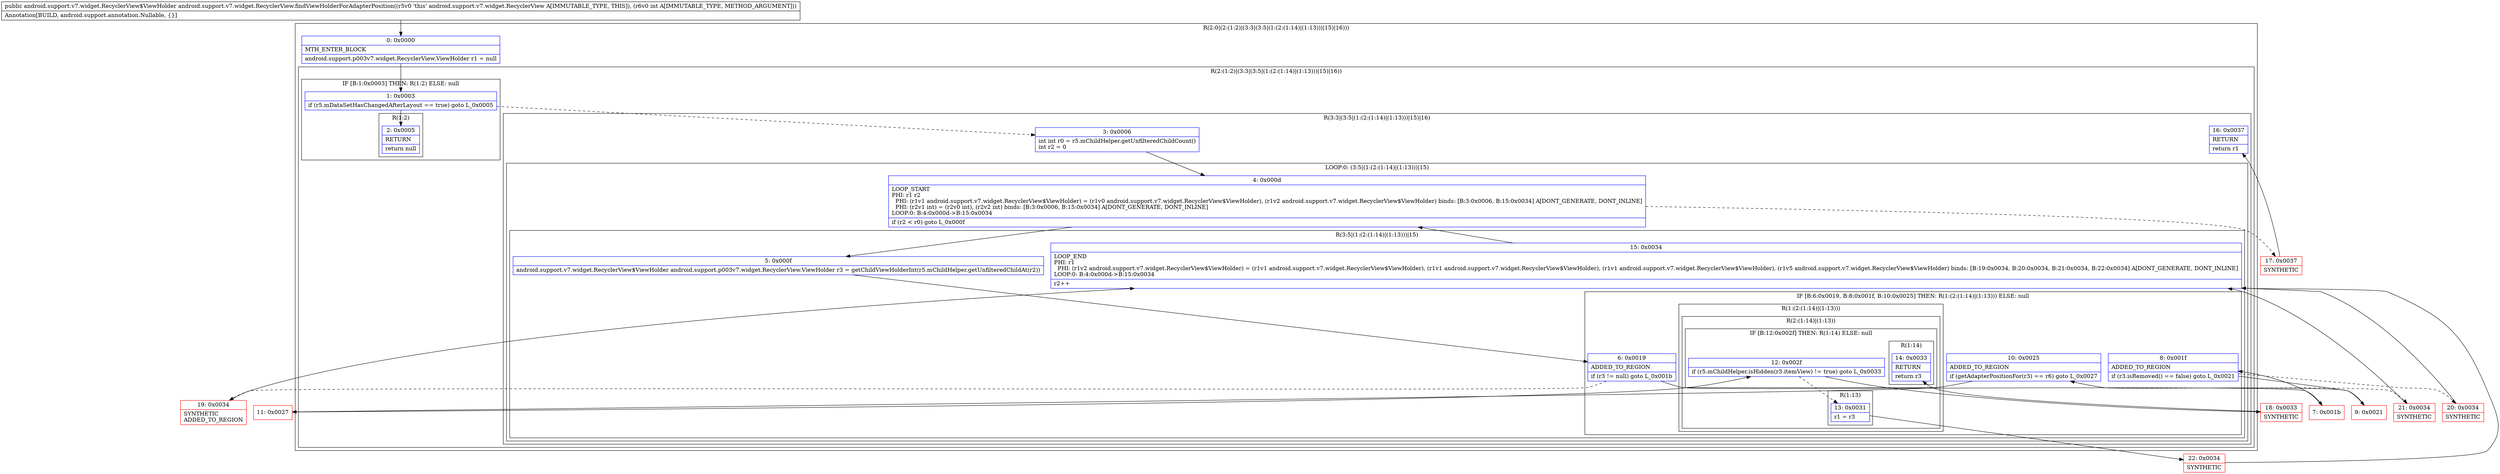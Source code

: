 digraph "CFG forandroid.support.v7.widget.RecyclerView.findViewHolderForAdapterPosition(I)Landroid\/support\/v7\/widget\/RecyclerView$ViewHolder;" {
subgraph cluster_Region_2103147788 {
label = "R(2:0|(2:(1:2)|(3:3|(3:5|(1:(2:(1:14)|(1:13)))|15)|16)))";
node [shape=record,color=blue];
Node_0 [shape=record,label="{0\:\ 0x0000|MTH_ENTER_BLOCK\l|android.support.p003v7.widget.RecyclerView.ViewHolder r1 = null\l}"];
subgraph cluster_Region_861017174 {
label = "R(2:(1:2)|(3:3|(3:5|(1:(2:(1:14)|(1:13)))|15)|16))";
node [shape=record,color=blue];
subgraph cluster_IfRegion_708636032 {
label = "IF [B:1:0x0003] THEN: R(1:2) ELSE: null";
node [shape=record,color=blue];
Node_1 [shape=record,label="{1\:\ 0x0003|if (r5.mDataSetHasChangedAfterLayout == true) goto L_0x0005\l}"];
subgraph cluster_Region_751472651 {
label = "R(1:2)";
node [shape=record,color=blue];
Node_2 [shape=record,label="{2\:\ 0x0005|RETURN\l|return null\l}"];
}
}
subgraph cluster_Region_281597331 {
label = "R(3:3|(3:5|(1:(2:(1:14)|(1:13)))|15)|16)";
node [shape=record,color=blue];
Node_3 [shape=record,label="{3\:\ 0x0006|int int r0 = r5.mChildHelper.getUnfilteredChildCount()\lint r2 = 0\l}"];
subgraph cluster_LoopRegion_839107436 {
label = "LOOP:0: (3:5|(1:(2:(1:14)|(1:13)))|15)";
node [shape=record,color=blue];
Node_4 [shape=record,label="{4\:\ 0x000d|LOOP_START\lPHI: r1 r2 \l  PHI: (r1v1 android.support.v7.widget.RecyclerView$ViewHolder) = (r1v0 android.support.v7.widget.RecyclerView$ViewHolder), (r1v2 android.support.v7.widget.RecyclerView$ViewHolder) binds: [B:3:0x0006, B:15:0x0034] A[DONT_GENERATE, DONT_INLINE]\l  PHI: (r2v1 int) = (r2v0 int), (r2v2 int) binds: [B:3:0x0006, B:15:0x0034] A[DONT_GENERATE, DONT_INLINE]\lLOOP:0: B:4:0x000d\-\>B:15:0x0034\l|if (r2 \< r0) goto L_0x000f\l}"];
subgraph cluster_Region_345406269 {
label = "R(3:5|(1:(2:(1:14)|(1:13)))|15)";
node [shape=record,color=blue];
Node_5 [shape=record,label="{5\:\ 0x000f|android.support.v7.widget.RecyclerView$ViewHolder android.support.p003v7.widget.RecyclerView.ViewHolder r3 = getChildViewHolderInt(r5.mChildHelper.getUnfilteredChildAt(r2))\l}"];
subgraph cluster_IfRegion_949490798 {
label = "IF [B:6:0x0019, B:8:0x001f, B:10:0x0025] THEN: R(1:(2:(1:14)|(1:13))) ELSE: null";
node [shape=record,color=blue];
Node_6 [shape=record,label="{6\:\ 0x0019|ADDED_TO_REGION\l|if (r3 != null) goto L_0x001b\l}"];
Node_8 [shape=record,label="{8\:\ 0x001f|ADDED_TO_REGION\l|if (r3.isRemoved() == false) goto L_0x0021\l}"];
Node_10 [shape=record,label="{10\:\ 0x0025|ADDED_TO_REGION\l|if (getAdapterPositionFor(r3) == r6) goto L_0x0027\l}"];
subgraph cluster_Region_1194625148 {
label = "R(1:(2:(1:14)|(1:13)))";
node [shape=record,color=blue];
subgraph cluster_Region_1684522088 {
label = "R(2:(1:14)|(1:13))";
node [shape=record,color=blue];
subgraph cluster_IfRegion_1856645795 {
label = "IF [B:12:0x002f] THEN: R(1:14) ELSE: null";
node [shape=record,color=blue];
Node_12 [shape=record,label="{12\:\ 0x002f|if (r5.mChildHelper.isHidden(r3.itemView) != true) goto L_0x0033\l}"];
subgraph cluster_Region_1109298361 {
label = "R(1:14)";
node [shape=record,color=blue];
Node_14 [shape=record,label="{14\:\ 0x0033|RETURN\l|return r3\l}"];
}
}
subgraph cluster_Region_1499377566 {
label = "R(1:13)";
node [shape=record,color=blue];
Node_13 [shape=record,label="{13\:\ 0x0031|r1 = r3\l}"];
}
}
}
}
Node_15 [shape=record,label="{15\:\ 0x0034|LOOP_END\lPHI: r1 \l  PHI: (r1v2 android.support.v7.widget.RecyclerView$ViewHolder) = (r1v1 android.support.v7.widget.RecyclerView$ViewHolder), (r1v1 android.support.v7.widget.RecyclerView$ViewHolder), (r1v1 android.support.v7.widget.RecyclerView$ViewHolder), (r1v5 android.support.v7.widget.RecyclerView$ViewHolder) binds: [B:19:0x0034, B:20:0x0034, B:21:0x0034, B:22:0x0034] A[DONT_GENERATE, DONT_INLINE]\lLOOP:0: B:4:0x000d\-\>B:15:0x0034\l|r2++\l}"];
}
}
Node_16 [shape=record,label="{16\:\ 0x0037|RETURN\l|return r1\l}"];
}
}
}
Node_7 [shape=record,color=red,label="{7\:\ 0x001b}"];
Node_9 [shape=record,color=red,label="{9\:\ 0x0021}"];
Node_11 [shape=record,color=red,label="{11\:\ 0x0027}"];
Node_17 [shape=record,color=red,label="{17\:\ 0x0037|SYNTHETIC\l}"];
Node_18 [shape=record,color=red,label="{18\:\ 0x0033|SYNTHETIC\l}"];
Node_19 [shape=record,color=red,label="{19\:\ 0x0034|SYNTHETIC\lADDED_TO_REGION\l}"];
Node_20 [shape=record,color=red,label="{20\:\ 0x0034|SYNTHETIC\l}"];
Node_21 [shape=record,color=red,label="{21\:\ 0x0034|SYNTHETIC\l}"];
Node_22 [shape=record,color=red,label="{22\:\ 0x0034|SYNTHETIC\l}"];
MethodNode[shape=record,label="{public android.support.v7.widget.RecyclerView$ViewHolder android.support.v7.widget.RecyclerView.findViewHolderForAdapterPosition((r5v0 'this' android.support.v7.widget.RecyclerView A[IMMUTABLE_TYPE, THIS]), (r6v0 int A[IMMUTABLE_TYPE, METHOD_ARGUMENT]))  | Annotation[BUILD, android.support.annotation.Nullable, \{\}]\l}"];
MethodNode -> Node_0;
Node_0 -> Node_1;
Node_1 -> Node_2;
Node_1 -> Node_3[style=dashed];
Node_3 -> Node_4;
Node_4 -> Node_5;
Node_4 -> Node_17[style=dashed];
Node_5 -> Node_6;
Node_6 -> Node_7;
Node_6 -> Node_19[style=dashed];
Node_8 -> Node_9;
Node_8 -> Node_20[style=dashed];
Node_10 -> Node_11;
Node_10 -> Node_21[style=dashed];
Node_12 -> Node_13[style=dashed];
Node_12 -> Node_18;
Node_13 -> Node_22;
Node_15 -> Node_4;
Node_7 -> Node_8;
Node_9 -> Node_10;
Node_11 -> Node_12;
Node_17 -> Node_16;
Node_18 -> Node_14;
Node_19 -> Node_15;
Node_20 -> Node_15;
Node_21 -> Node_15;
Node_22 -> Node_15;
}

